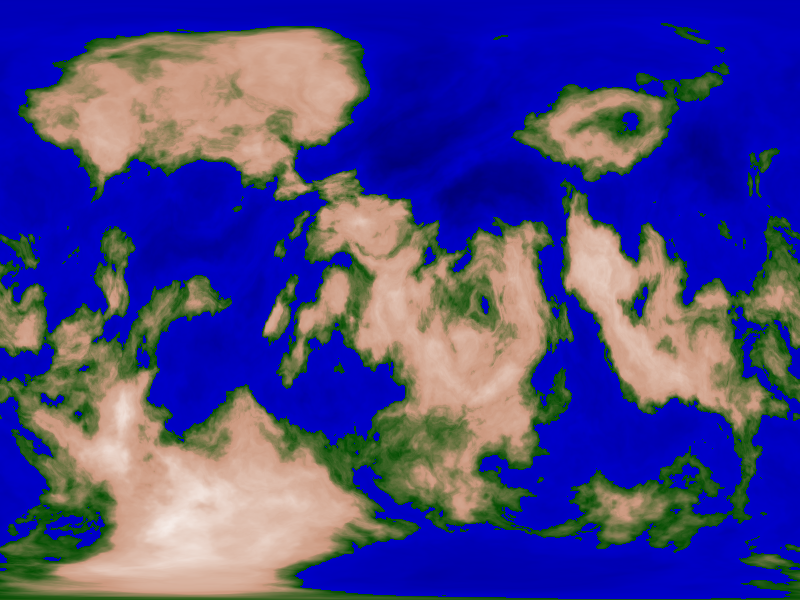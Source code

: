 //////////////////////////////////////////////////////////////
// File: texturegen02.pov                                   //
// Vers: 3.6                                                //
// Desc: An upgraded version of my TextureGen map generator.//
// This new version includes a terrestrial color map, as    //
// well as an upgraded version of the bump map included in  //
// the original. This new bump map is 50% darker, as the    //
// oceans are represented with a low, flat surface.         //
// Included in this new release is a specular/ocean mask,   //
// useful in other graphics programs as well as POV-Ray (?).//
// Date: November 6, 2009                                   //
// Auth: worldbuilder                                       //
// This file is licensed under the terms of the CC-LGPL     //
// I don't like having to say that. >:-(                    //
//////////////////////////////////////////////////////////////

#declare MapScale=0.5;
#declare RandomSeed=<0, 0, 0>;
#declare Complexity=1;
#declare Details=8;
#declare ColorMap=
texture {
  pigment {
  wrinkles noise_generator 3
  turbulence Complexity
  octaves Details
  color_map {
  [ 0.0  color red 1 green 1 blue 1]
  [ 0.3  color red 0.8 green 0.6 blue 0.5]
  [ 0.4  color red 0.0 green 0.3 blue 0.0]
  [ 0.4  color red 0.0 green 0.0 blue 0.8]
  [ 1.0  color red 0.0 green 0.0 blue 0.3]

}

}
finish { ambient 1 }
}

#declare BumpMap=
texture {
  pigment {
  wrinkles noise_generator 3
  turbulence Complexity
  octaves Details
  color_map {
  [ 0.0  color red 1 green 1 blue 1]
  [ 0.4  color red 0 green 0 blue 0]
  [ 1.0  color red 0 green 0 blue 0]

}

}
finish { ambient 1 }
}

#declare SpecMap=
texture {
  pigment {
  wrinkles noise_generator 3
  turbulence Complexity
  octaves Details
  color_map {
  [ 0.0  color red 0 green 0 blue 0]
  [ 0.3  color red 0 green 0 blue 0]
  [ 0.4  color red 0 green 0 blue 0]
  [ 0.4  color red 1 green 1 blue 1]
  [ 1.0  color red 1 green 1 blue 1]

}

}
finish { ambient 1 }
}

camera {
  spherical
  location RandomSeed      
  look_at  <0,0,1>     
  angle 360             
        180             
}

sphere {
  RandomSeed
  MapScale       
  texture { ColorMap }
}




